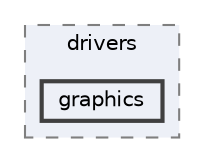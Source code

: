 digraph "lib/drivers/graphics"
{
 // LATEX_PDF_SIZE
  bgcolor="transparent";
  edge [fontname=Helvetica,fontsize=10,labelfontname=Helvetica,labelfontsize=10];
  node [fontname=Helvetica,fontsize=10,shape=box,height=0.2,width=0.4];
  compound=true
  subgraph clusterdir_47dd3e7e38a2e0ce703a37c1012486e7 {
    graph [ bgcolor="#edf0f7", pencolor="grey50", label="drivers", fontname=Helvetica,fontsize=10 style="filled,dashed", URL="dir_47dd3e7e38a2e0ce703a37c1012486e7.html",tooltip=""]
  dir_af29ab96caadf4e95761d082cfae7187 [label="graphics", fillcolor="#edf0f7", color="grey25", style="filled,bold", URL="dir_af29ab96caadf4e95761d082cfae7187.html",tooltip=""];
  }
}
